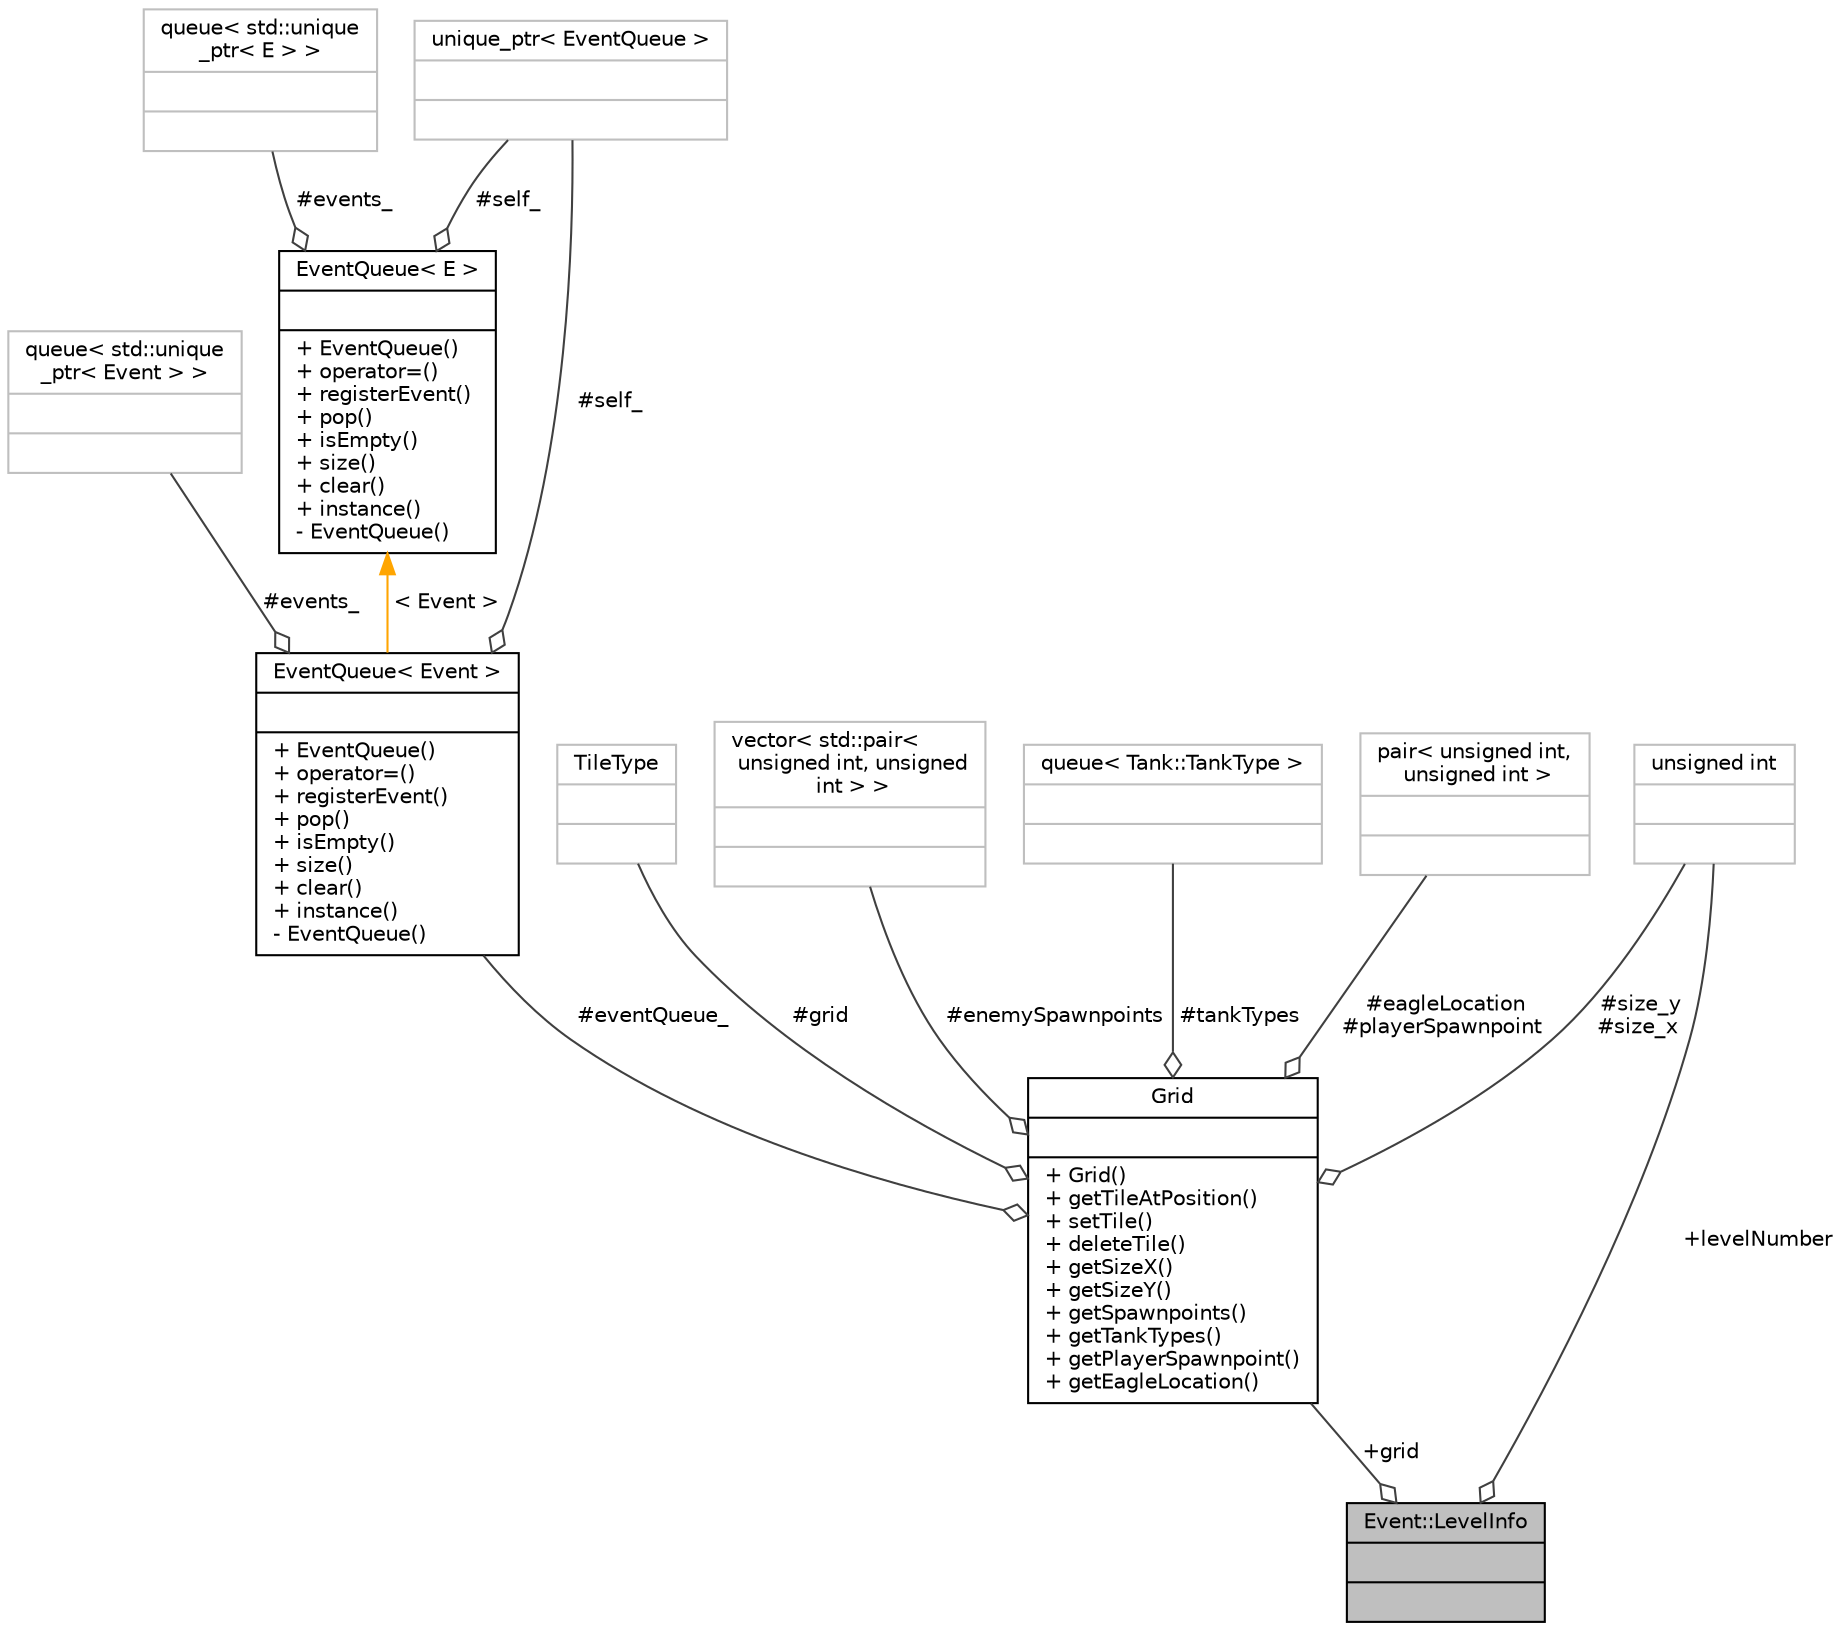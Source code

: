 digraph "Event::LevelInfo"
{
 // INTERACTIVE_SVG=YES
 // LATEX_PDF_SIZE
  bgcolor="transparent";
  edge [fontname="Helvetica",fontsize="10",labelfontname="Helvetica",labelfontsize="10"];
  node [fontname="Helvetica",fontsize="10",shape=record];
  Node1 [label="{Event::LevelInfo\n||}",height=0.2,width=0.4,color="black", fillcolor="grey75", style="filled", fontcolor="black",tooltip=" "];
  Node2 -> Node1 [color="grey25",fontsize="10",style="solid",label=" +grid" ,arrowhead="odiamond",fontname="Helvetica"];
  Node2 [label="{Grid\n||+ Grid()\l+ getTileAtPosition()\l+ setTile()\l+ deleteTile()\l+ getSizeX()\l+ getSizeY()\l+ getSpawnpoints()\l+ getTankTypes()\l+ getPlayerSpawnpoint()\l+ getEagleLocation()\l}",height=0.2,width=0.4,color="black",URL="$class_grid.html",tooltip="Represents a grid of tiles."];
  Node3 -> Node2 [color="grey25",fontsize="10",style="solid",label=" #enemySpawnpoints" ,arrowhead="odiamond",fontname="Helvetica"];
  Node3 [label="{vector\< std::pair\<\l unsigned int, unsigned\l int \> \>\n||}",height=0.2,width=0.4,color="grey75",tooltip=" "];
  Node4 -> Node2 [color="grey25",fontsize="10",style="solid",label=" #eventQueue_" ,arrowhead="odiamond",fontname="Helvetica"];
  Node4 [label="{EventQueue\< Event \>\n||+ EventQueue()\l+ operator=()\l+ registerEvent()\l+ pop()\l+ isEmpty()\l+ size()\l+ clear()\l+ instance()\l- EventQueue()\l}",height=0.2,width=0.4,color="black",URL="$class_event_queue.html",tooltip=" "];
  Node5 -> Node4 [color="grey25",fontsize="10",style="solid",label=" #events_" ,arrowhead="odiamond",fontname="Helvetica"];
  Node5 [label="{queue\< std::unique\l_ptr\< Event \> \>\n||}",height=0.2,width=0.4,color="grey75",tooltip=" "];
  Node6 -> Node4 [color="grey25",fontsize="10",style="solid",label=" #self_" ,arrowhead="odiamond",fontname="Helvetica"];
  Node6 [label="{unique_ptr\< EventQueue \>\n||}",height=0.2,width=0.4,color="grey75",tooltip=" "];
  Node7 -> Node4 [dir="back",color="orange",fontsize="10",style="solid",label=" \< Event \>" ,fontname="Helvetica"];
  Node7 [label="{EventQueue\< E \>\n||+ EventQueue()\l+ operator=()\l+ registerEvent()\l+ pop()\l+ isEmpty()\l+ size()\l+ clear()\l+ instance()\l- EventQueue()\l}",height=0.2,width=0.4,color="black",URL="$class_event_queue.html",tooltip="Singleton class wrapper for std::queue<E>."];
  Node8 -> Node7 [color="grey25",fontsize="10",style="solid",label=" #events_" ,arrowhead="odiamond",fontname="Helvetica"];
  Node8 [label="{queue\< std::unique\l_ptr\< E \> \>\n||}",height=0.2,width=0.4,color="grey75",tooltip=" "];
  Node6 -> Node7 [color="grey25",fontsize="10",style="solid",label=" #self_" ,arrowhead="odiamond",fontname="Helvetica"];
  Node9 -> Node2 [color="grey25",fontsize="10",style="solid",label=" #grid" ,arrowhead="odiamond",fontname="Helvetica"];
  Node9 [label="{TileType\n||}",height=0.2,width=0.4,color="grey75",tooltip=" "];
  Node10 -> Node2 [color="grey25",fontsize="10",style="solid",label=" #size_y\n#size_x" ,arrowhead="odiamond",fontname="Helvetica"];
  Node10 [label="{unsigned int\n||}",height=0.2,width=0.4,color="grey75",tooltip=" "];
  Node11 -> Node2 [color="grey25",fontsize="10",style="solid",label=" #tankTypes" ,arrowhead="odiamond",fontname="Helvetica"];
  Node11 [label="{queue\< Tank::TankType \>\n||}",height=0.2,width=0.4,color="grey75",tooltip=" "];
  Node12 -> Node2 [color="grey25",fontsize="10",style="solid",label=" #eagleLocation\n#playerSpawnpoint" ,arrowhead="odiamond",fontname="Helvetica"];
  Node12 [label="{pair\< unsigned int,\l unsigned int \>\n||}",height=0.2,width=0.4,color="grey75",tooltip=" "];
  Node10 -> Node1 [color="grey25",fontsize="10",style="solid",label=" +levelNumber" ,arrowhead="odiamond",fontname="Helvetica"];
}
